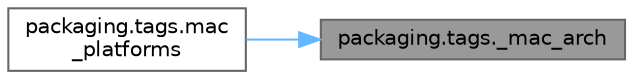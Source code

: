 digraph "packaging.tags._mac_arch"
{
 // LATEX_PDF_SIZE
  bgcolor="transparent";
  edge [fontname=Helvetica,fontsize=10,labelfontname=Helvetica,labelfontsize=10];
  node [fontname=Helvetica,fontsize=10,shape=box,height=0.2,width=0.4];
  rankdir="RL";
  Node1 [id="Node000001",label="packaging.tags._mac_arch",height=0.2,width=0.4,color="gray40", fillcolor="grey60", style="filled", fontcolor="black",tooltip=" "];
  Node1 -> Node2 [id="edge1_Node000001_Node000002",dir="back",color="steelblue1",style="solid",tooltip=" "];
  Node2 [id="Node000002",label="packaging.tags.mac\l_platforms",height=0.2,width=0.4,color="grey40", fillcolor="white", style="filled",URL="$namespacepackaging_1_1tags.html#afb35ca6a5eb9b3f05fa87f2735d8a772",tooltip=" "];
}
